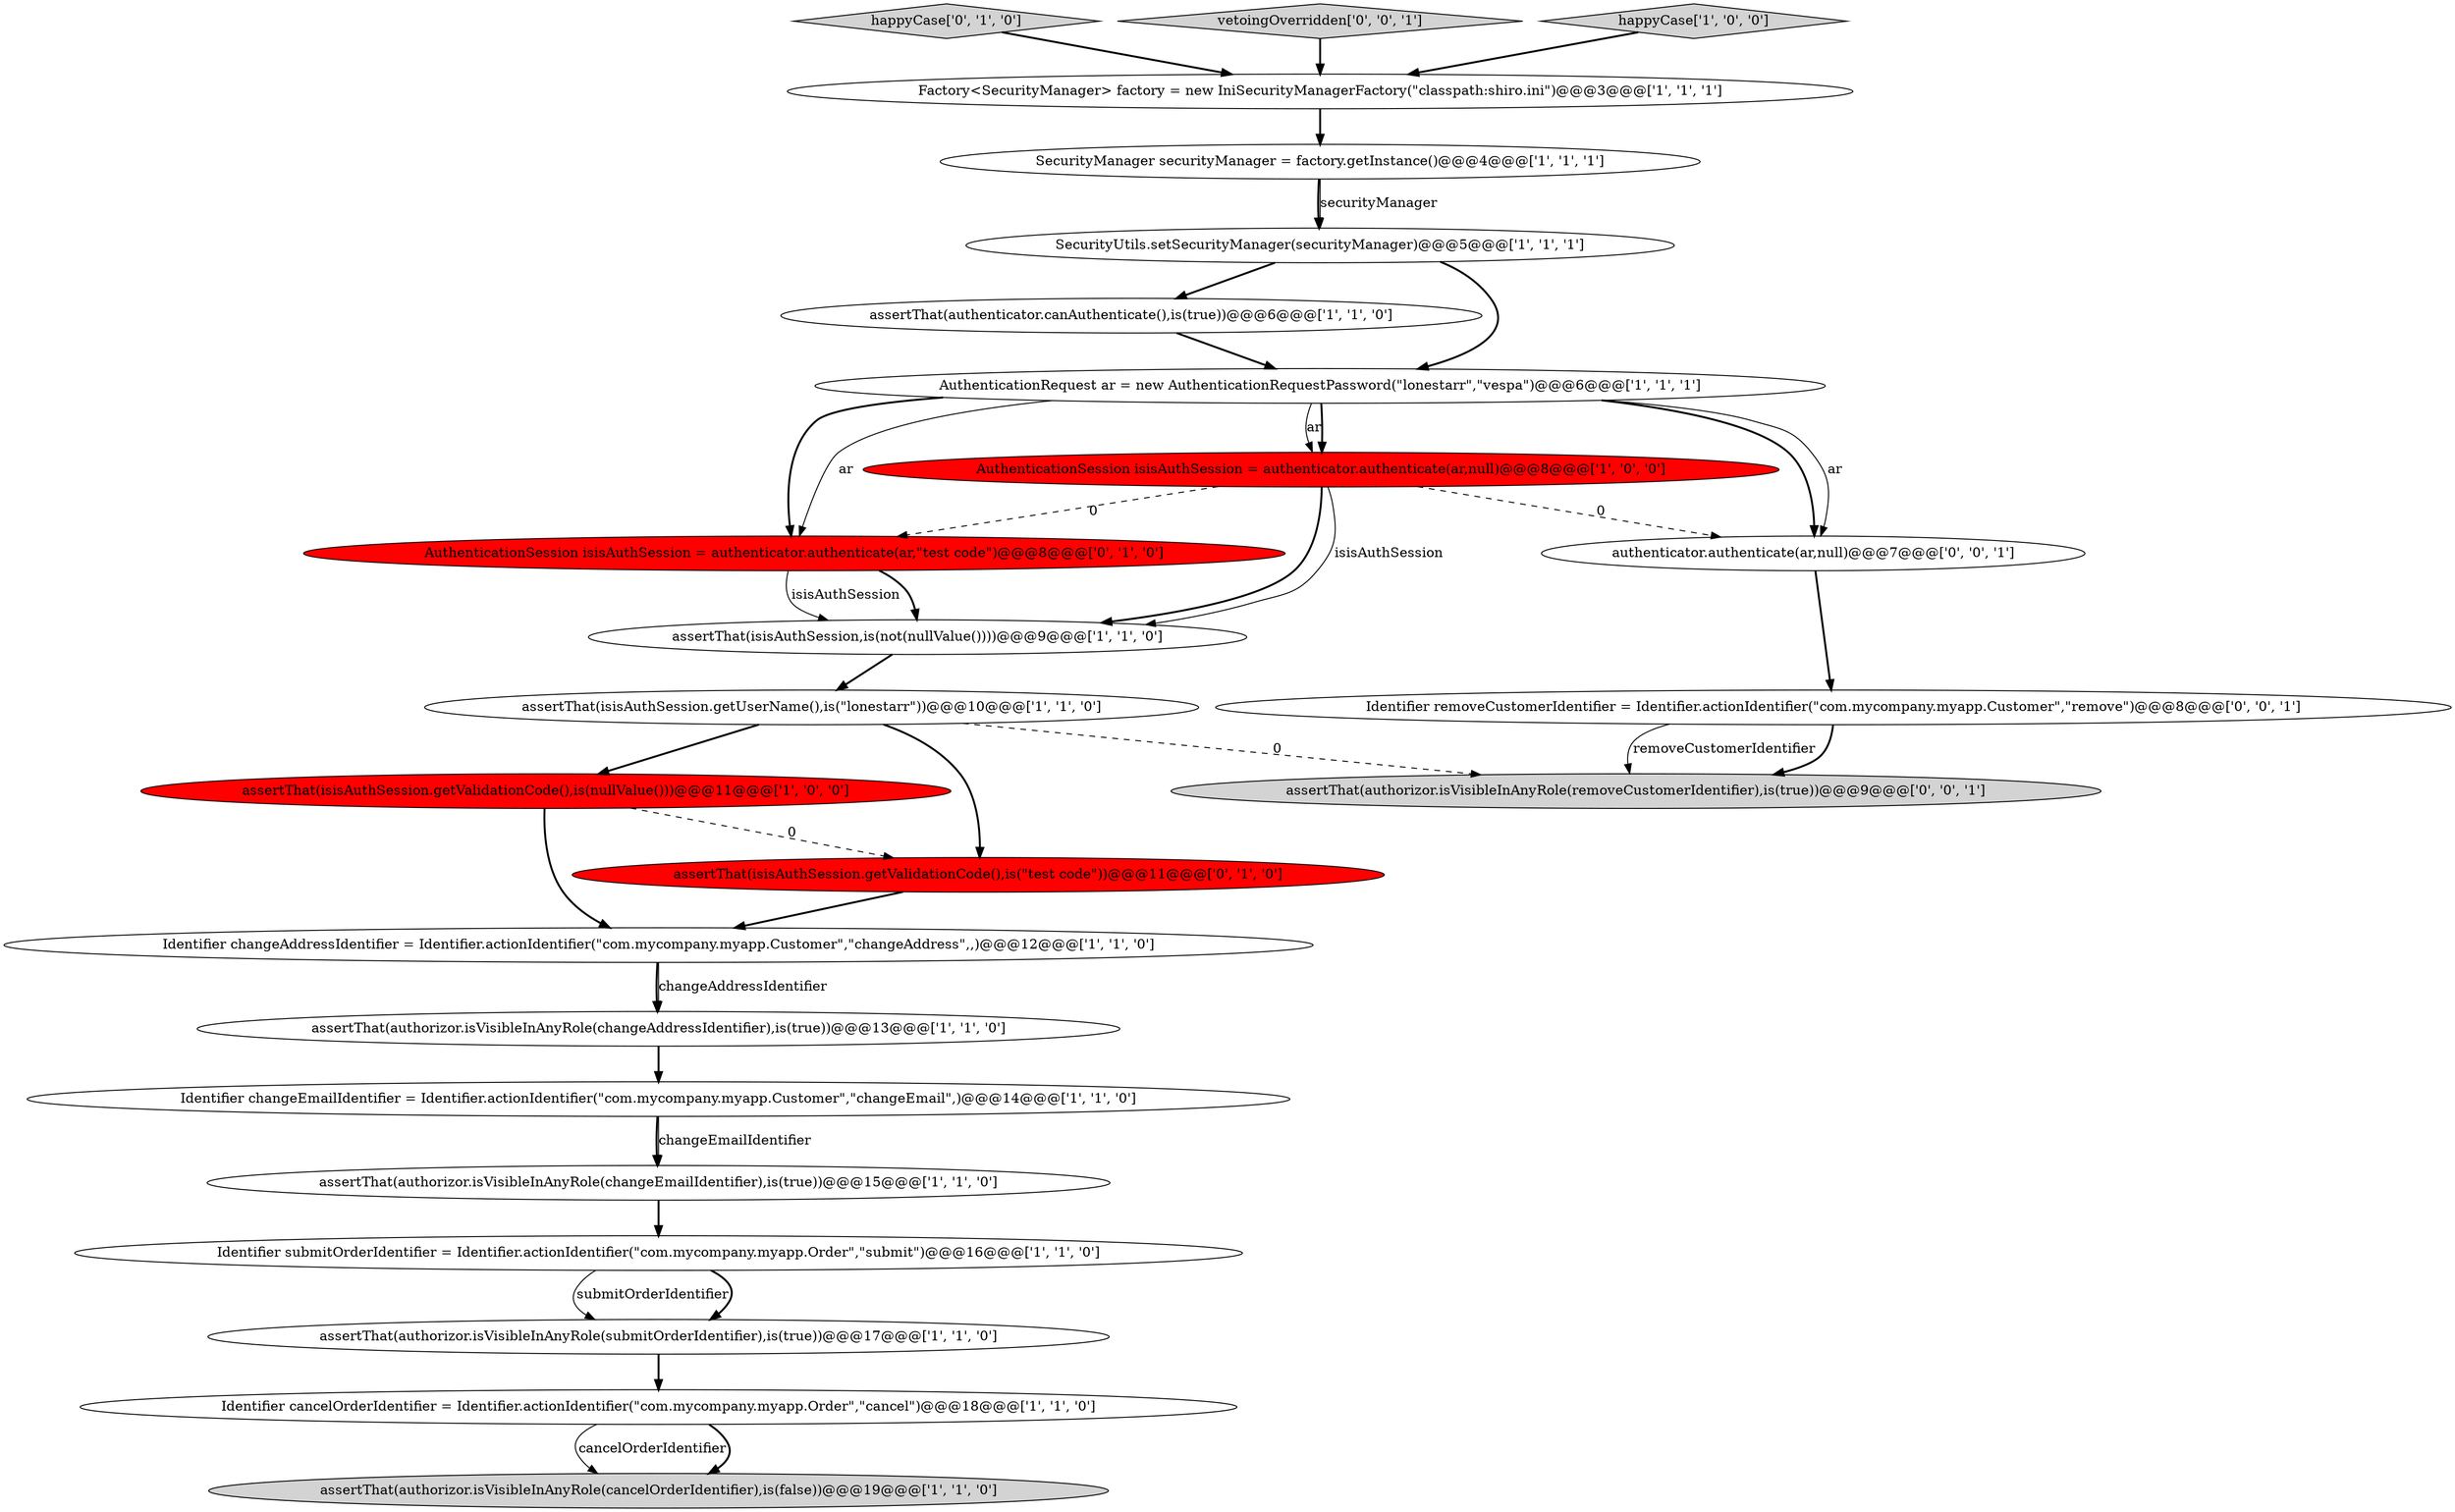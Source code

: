 digraph {
7 [style = filled, label = "assertThat(authorizor.isVisibleInAnyRole(changeAddressIdentifier),is(true))@@@13@@@['1', '1', '0']", fillcolor = white, shape = ellipse image = "AAA0AAABBB1BBB"];
5 [style = filled, label = "Factory<SecurityManager> factory = new IniSecurityManagerFactory(\"classpath:shiro.ini\")@@@3@@@['1', '1', '1']", fillcolor = white, shape = ellipse image = "AAA0AAABBB1BBB"];
19 [style = filled, label = "AuthenticationSession isisAuthSession = authenticator.authenticate(ar,\"test code\")@@@8@@@['0', '1', '0']", fillcolor = red, shape = ellipse image = "AAA1AAABBB2BBB"];
21 [style = filled, label = "assertThat(authorizor.isVisibleInAnyRole(removeCustomerIdentifier),is(true))@@@9@@@['0', '0', '1']", fillcolor = lightgray, shape = ellipse image = "AAA0AAABBB3BBB"];
14 [style = filled, label = "Identifier submitOrderIdentifier = Identifier.actionIdentifier(\"com.mycompany.myapp.Order\",\"submit\")@@@16@@@['1', '1', '0']", fillcolor = white, shape = ellipse image = "AAA0AAABBB1BBB"];
8 [style = filled, label = "assertThat(authenticator.canAuthenticate(),is(true))@@@6@@@['1', '1', '0']", fillcolor = white, shape = ellipse image = "AAA0AAABBB1BBB"];
16 [style = filled, label = "SecurityManager securityManager = factory.getInstance()@@@4@@@['1', '1', '1']", fillcolor = white, shape = ellipse image = "AAA0AAABBB1BBB"];
20 [style = filled, label = "assertThat(isisAuthSession.getValidationCode(),is(\"test code\"))@@@11@@@['0', '1', '0']", fillcolor = red, shape = ellipse image = "AAA1AAABBB2BBB"];
1 [style = filled, label = "assertThat(isisAuthSession.getUserName(),is(\"lonestarr\"))@@@10@@@['1', '1', '0']", fillcolor = white, shape = ellipse image = "AAA0AAABBB1BBB"];
17 [style = filled, label = "SecurityUtils.setSecurityManager(securityManager)@@@5@@@['1', '1', '1']", fillcolor = white, shape = ellipse image = "AAA0AAABBB1BBB"];
24 [style = filled, label = "authenticator.authenticate(ar,null)@@@7@@@['0', '0', '1']", fillcolor = white, shape = ellipse image = "AAA0AAABBB3BBB"];
3 [style = filled, label = "assertThat(authorizor.isVisibleInAnyRole(changeEmailIdentifier),is(true))@@@15@@@['1', '1', '0']", fillcolor = white, shape = ellipse image = "AAA0AAABBB1BBB"];
0 [style = filled, label = "assertThat(isisAuthSession.getValidationCode(),is(nullValue()))@@@11@@@['1', '0', '0']", fillcolor = red, shape = ellipse image = "AAA1AAABBB1BBB"];
6 [style = filled, label = "assertThat(authorizor.isVisibleInAnyRole(submitOrderIdentifier),is(true))@@@17@@@['1', '1', '0']", fillcolor = white, shape = ellipse image = "AAA0AAABBB1BBB"];
18 [style = filled, label = "happyCase['0', '1', '0']", fillcolor = lightgray, shape = diamond image = "AAA0AAABBB2BBB"];
12 [style = filled, label = "assertThat(authorizor.isVisibleInAnyRole(cancelOrderIdentifier),is(false))@@@19@@@['1', '1', '0']", fillcolor = lightgray, shape = ellipse image = "AAA0AAABBB1BBB"];
11 [style = filled, label = "assertThat(isisAuthSession,is(not(nullValue())))@@@9@@@['1', '1', '0']", fillcolor = white, shape = ellipse image = "AAA0AAABBB1BBB"];
13 [style = filled, label = "AuthenticationSession isisAuthSession = authenticator.authenticate(ar,null)@@@8@@@['1', '0', '0']", fillcolor = red, shape = ellipse image = "AAA1AAABBB1BBB"];
9 [style = filled, label = "Identifier changeAddressIdentifier = Identifier.actionIdentifier(\"com.mycompany.myapp.Customer\",\"changeAddress\",,)@@@12@@@['1', '1', '0']", fillcolor = white, shape = ellipse image = "AAA0AAABBB1BBB"];
2 [style = filled, label = "Identifier changeEmailIdentifier = Identifier.actionIdentifier(\"com.mycompany.myapp.Customer\",\"changeEmail\",)@@@14@@@['1', '1', '0']", fillcolor = white, shape = ellipse image = "AAA0AAABBB1BBB"];
10 [style = filled, label = "AuthenticationRequest ar = new AuthenticationRequestPassword(\"lonestarr\",\"vespa\")@@@6@@@['1', '1', '1']", fillcolor = white, shape = ellipse image = "AAA0AAABBB1BBB"];
22 [style = filled, label = "Identifier removeCustomerIdentifier = Identifier.actionIdentifier(\"com.mycompany.myapp.Customer\",\"remove\")@@@8@@@['0', '0', '1']", fillcolor = white, shape = ellipse image = "AAA0AAABBB3BBB"];
4 [style = filled, label = "Identifier cancelOrderIdentifier = Identifier.actionIdentifier(\"com.mycompany.myapp.Order\",\"cancel\")@@@18@@@['1', '1', '0']", fillcolor = white, shape = ellipse image = "AAA0AAABBB1BBB"];
23 [style = filled, label = "vetoingOverridden['0', '0', '1']", fillcolor = lightgray, shape = diamond image = "AAA0AAABBB3BBB"];
15 [style = filled, label = "happyCase['1', '0', '0']", fillcolor = lightgray, shape = diamond image = "AAA0AAABBB1BBB"];
17->8 [style = bold, label=""];
17->10 [style = bold, label=""];
8->10 [style = bold, label=""];
0->9 [style = bold, label=""];
23->5 [style = bold, label=""];
20->9 [style = bold, label=""];
11->1 [style = bold, label=""];
10->24 [style = bold, label=""];
10->19 [style = bold, label=""];
2->3 [style = bold, label=""];
3->14 [style = bold, label=""];
22->21 [style = bold, label=""];
1->20 [style = bold, label=""];
10->13 [style = solid, label="ar"];
19->11 [style = bold, label=""];
1->21 [style = dashed, label="0"];
1->0 [style = bold, label=""];
16->17 [style = bold, label=""];
19->11 [style = solid, label="isisAuthSession"];
13->19 [style = dashed, label="0"];
9->7 [style = bold, label=""];
0->20 [style = dashed, label="0"];
24->22 [style = bold, label=""];
13->11 [style = bold, label=""];
9->7 [style = solid, label="changeAddressIdentifier"];
15->5 [style = bold, label=""];
5->16 [style = bold, label=""];
22->21 [style = solid, label="removeCustomerIdentifier"];
6->4 [style = bold, label=""];
13->24 [style = dashed, label="0"];
13->11 [style = solid, label="isisAuthSession"];
10->13 [style = bold, label=""];
2->3 [style = solid, label="changeEmailIdentifier"];
7->2 [style = bold, label=""];
18->5 [style = bold, label=""];
4->12 [style = solid, label="cancelOrderIdentifier"];
4->12 [style = bold, label=""];
14->6 [style = solid, label="submitOrderIdentifier"];
10->24 [style = solid, label="ar"];
16->17 [style = solid, label="securityManager"];
14->6 [style = bold, label=""];
10->19 [style = solid, label="ar"];
}
